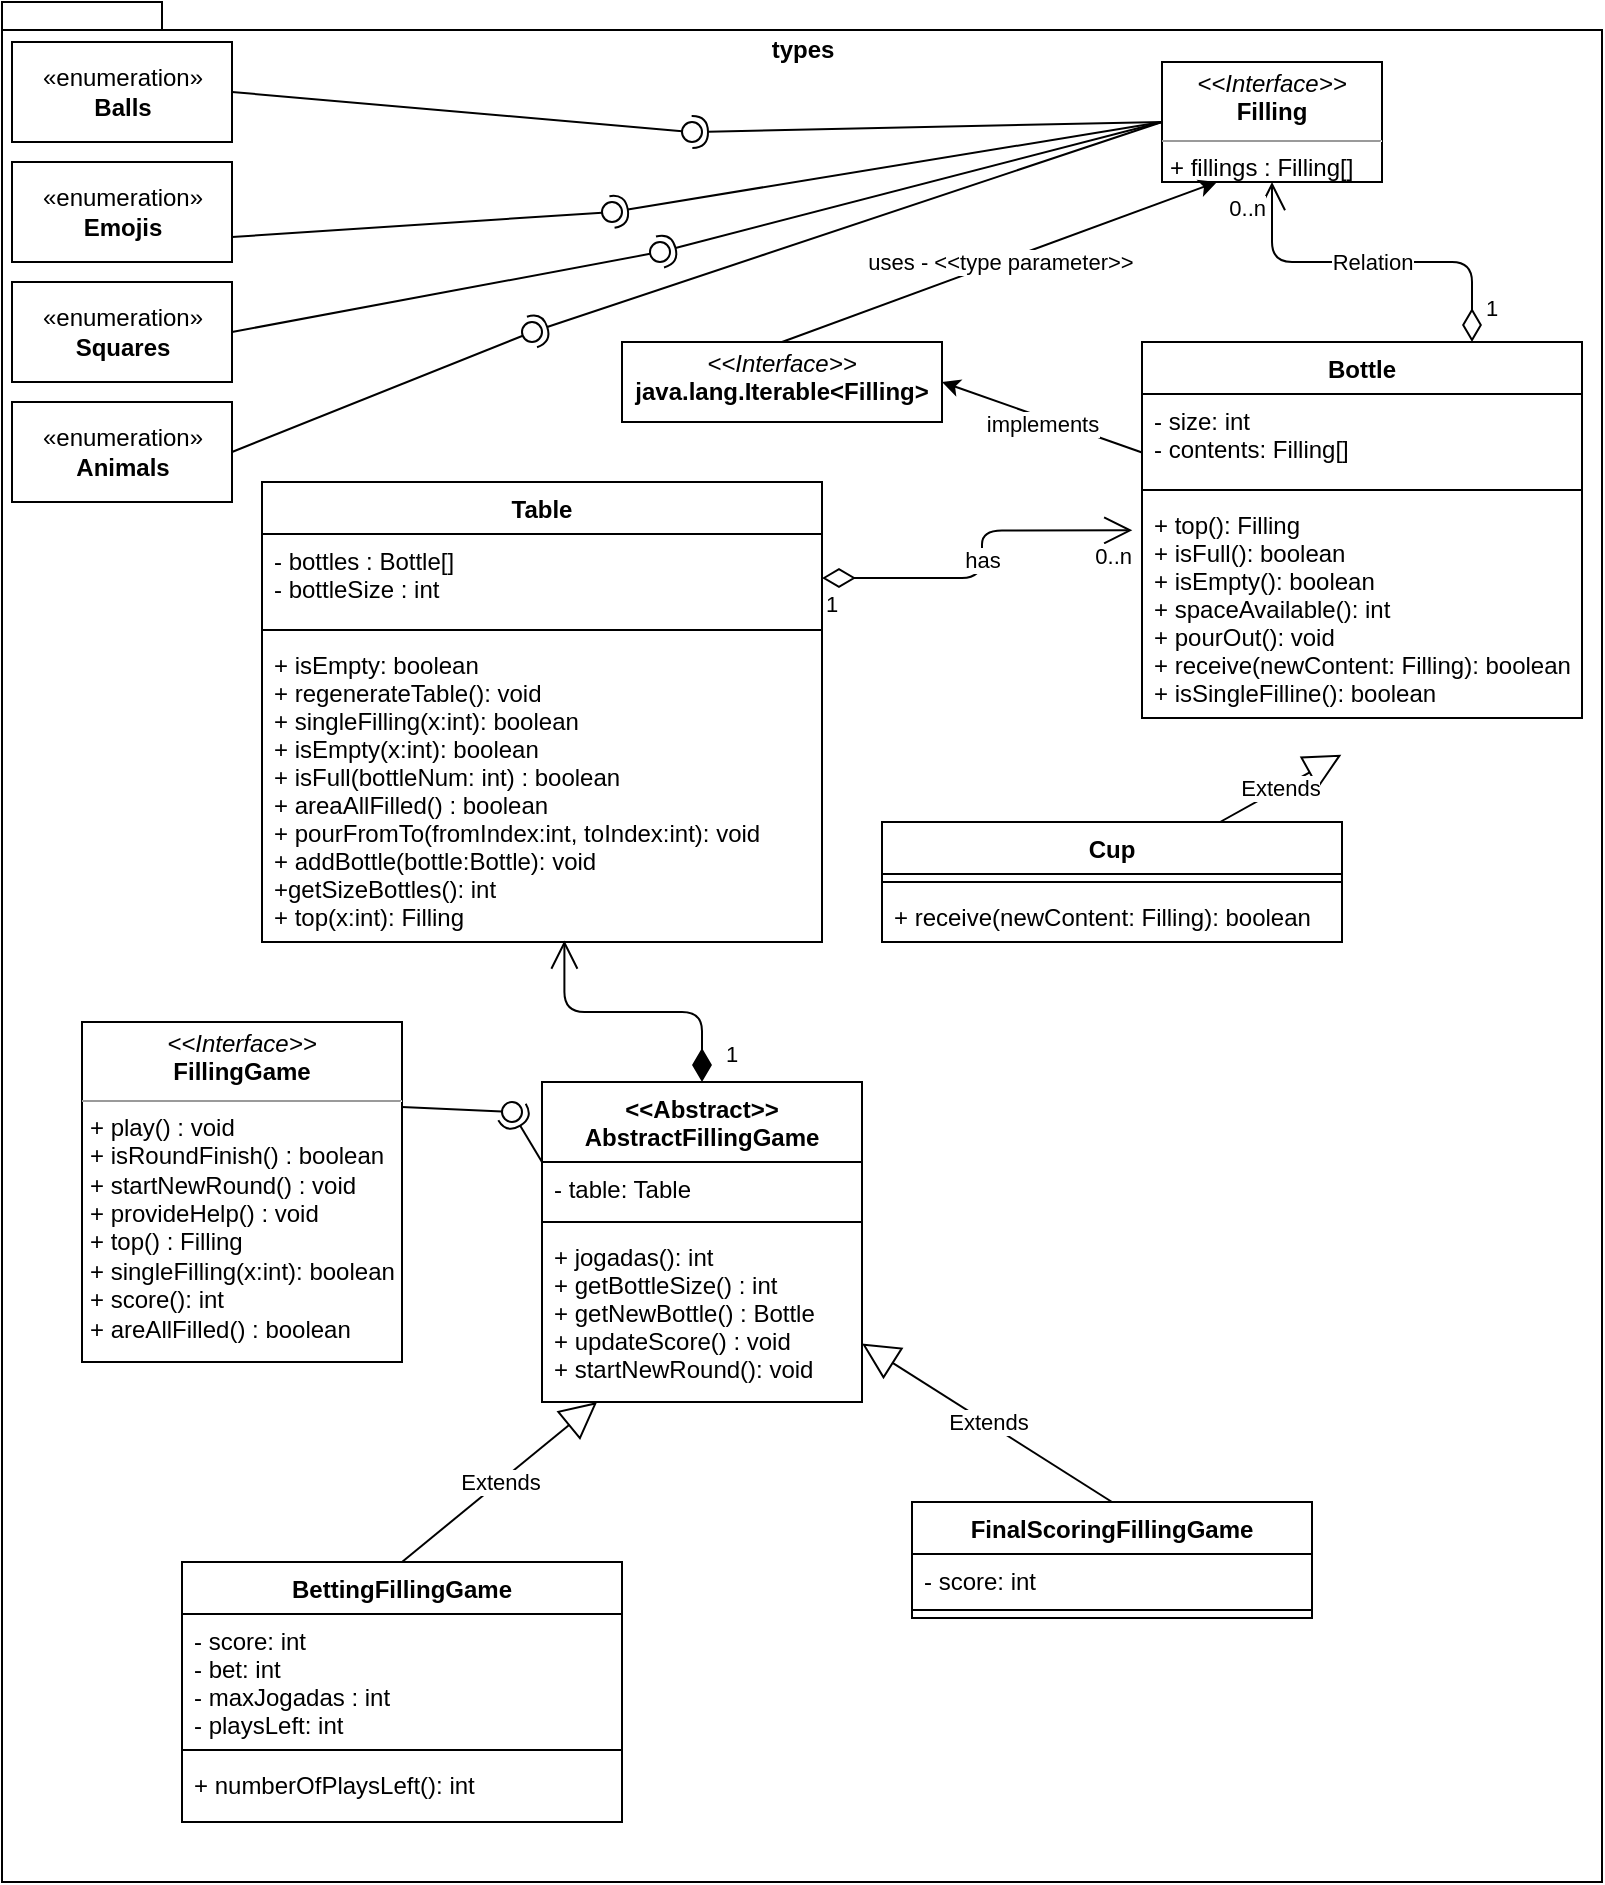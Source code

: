 <mxfile>
    <diagram id="LRD3oVfdMurfwdZFze9c" name="Page-1">
        <mxGraphModel dx="1093" dy="665" grid="1" gridSize="10" guides="1" tooltips="1" connect="1" arrows="1" fold="1" page="1" pageScale="1" pageWidth="827" pageHeight="1169" math="0" shadow="0">
            <root>
                <mxCell id="0"/>
                <mxCell id="1" parent="0"/>
                <mxCell id="22" value="types" style="shape=folder;fontStyle=1;spacingTop=10;tabWidth=40;tabHeight=14;tabPosition=left;html=1;align=center;horizontal=1;verticalAlign=top;" parent="1" vertex="1">
                    <mxGeometry x="10" y="10" width="800" height="940" as="geometry"/>
                </mxCell>
                <mxCell id="53" style="edgeStyle=none;html=1;entryX=1;entryY=0.5;entryDx=0;entryDy=0;" parent="1" source="17" target="52" edge="1">
                    <mxGeometry relative="1" as="geometry"/>
                </mxCell>
                <mxCell id="54" value="implements" style="edgeLabel;html=1;align=center;verticalAlign=middle;resizable=0;points=[];" parent="53" vertex="1" connectable="0">
                    <mxGeometry x="0.004" y="2" relative="1" as="geometry">
                        <mxPoint y="1" as="offset"/>
                    </mxGeometry>
                </mxCell>
                <mxCell id="17" value="Bottle" style="swimlane;fontStyle=1;align=center;verticalAlign=top;childLayout=stackLayout;horizontal=1;startSize=26;horizontalStack=0;resizeParent=1;resizeParentMax=0;resizeLast=0;collapsible=1;marginBottom=0;" parent="1" vertex="1">
                    <mxGeometry x="580" y="180" width="220" height="188" as="geometry">
                        <mxRectangle x="600" y="363" width="70" height="30" as="alternateBounds"/>
                    </mxGeometry>
                </mxCell>
                <mxCell id="18" value="- size: int&#10;- contents: Filling[]" style="text;strokeColor=none;fillColor=none;align=left;verticalAlign=top;spacingLeft=4;spacingRight=4;overflow=hidden;rotatable=0;points=[[0,0.5],[1,0.5]];portConstraint=eastwest;" parent="17" vertex="1">
                    <mxGeometry y="26" width="220" height="44" as="geometry"/>
                </mxCell>
                <mxCell id="19" value="" style="line;strokeWidth=1;fillColor=none;align=left;verticalAlign=middle;spacingTop=-1;spacingLeft=3;spacingRight=3;rotatable=0;labelPosition=right;points=[];portConstraint=eastwest;strokeColor=inherit;" parent="17" vertex="1">
                    <mxGeometry y="70" width="220" height="8" as="geometry"/>
                </mxCell>
                <mxCell id="20" value="+ top(): Filling&#10;+ isFull(): boolean&#10;+ isEmpty(): boolean&#10;+ spaceAvailable(): int&#10;+ pourOut(): void&#10;+ receive(newContent: Filling): boolean&#10;+ isSingleFilline(): boolean" style="text;strokeColor=none;fillColor=none;align=left;verticalAlign=top;spacingLeft=4;spacingRight=4;overflow=hidden;rotatable=0;points=[[0,0.5],[1,0.5]];portConstraint=eastwest;" parent="17" vertex="1">
                    <mxGeometry y="78" width="220" height="110" as="geometry"/>
                </mxCell>
                <mxCell id="21" value="&lt;p style=&quot;margin:0px;margin-top:4px;text-align:center;&quot;&gt;&lt;i&gt;&amp;lt;&amp;lt;Interface&amp;gt;&amp;gt;&lt;/i&gt;&lt;br&gt;&lt;b&gt;Filling&lt;/b&gt;&lt;/p&gt;&lt;hr size=&quot;1&quot;&gt;&lt;p style=&quot;margin:0px;margin-left:4px;&quot;&gt;+ fillings&lt;span style=&quot;background-color: initial;&quot;&gt;&amp;nbsp;: Filling[]&lt;/span&gt;&lt;br&gt;&lt;/p&gt;" style="verticalAlign=top;align=left;overflow=fill;fontSize=12;fontFamily=Helvetica;html=1;" parent="1" vertex="1">
                    <mxGeometry x="590" y="40" width="110" height="60" as="geometry"/>
                </mxCell>
                <mxCell id="29" value="«enumeration»&lt;br&gt;&lt;b&gt;Balls&lt;br&gt;&lt;/b&gt;" style="html=1;" parent="1" vertex="1">
                    <mxGeometry x="15" y="30" width="110" height="50" as="geometry"/>
                </mxCell>
                <mxCell id="30" value="«enumeration»&lt;br&gt;&lt;b&gt;Emojis&lt;br&gt;&lt;/b&gt;" style="html=1;" parent="1" vertex="1">
                    <mxGeometry x="15" y="90" width="110" height="50" as="geometry"/>
                </mxCell>
                <mxCell id="31" value="«enumeration»&lt;br&gt;&lt;b&gt;Squares&lt;br&gt;&lt;/b&gt;" style="html=1;" parent="1" vertex="1">
                    <mxGeometry x="15" y="150" width="110" height="50" as="geometry"/>
                </mxCell>
                <mxCell id="37" value="" style="rounded=0;orthogonalLoop=1;jettySize=auto;html=1;endArrow=none;endFill=0;sketch=0;sourcePerimeterSpacing=0;targetPerimeterSpacing=0;exitX=1;exitY=0.5;exitDx=0;exitDy=0;" parent="1" source="29" target="39" edge="1">
                    <mxGeometry relative="1" as="geometry">
                        <mxPoint x="350" y="105" as="sourcePoint"/>
                    </mxGeometry>
                </mxCell>
                <mxCell id="38" value="" style="rounded=0;orthogonalLoop=1;jettySize=auto;html=1;endArrow=halfCircle;endFill=0;entryX=0.5;entryY=0.5;endSize=6;strokeWidth=1;sketch=0;exitX=0;exitY=0.5;exitDx=0;exitDy=0;" parent="1" source="21" target="39" edge="1">
                    <mxGeometry relative="1" as="geometry">
                        <mxPoint x="390" y="105" as="sourcePoint"/>
                    </mxGeometry>
                </mxCell>
                <mxCell id="39" value="" style="ellipse;whiteSpace=wrap;html=1;align=center;aspect=fixed;resizable=0;points=[];outlineConnect=0;sketch=0;" parent="1" vertex="1">
                    <mxGeometry x="350" y="70" width="10" height="10" as="geometry"/>
                </mxCell>
                <mxCell id="40" value="" style="rounded=0;orthogonalLoop=1;jettySize=auto;html=1;endArrow=none;endFill=0;sketch=0;sourcePerimeterSpacing=0;targetPerimeterSpacing=0;exitX=1;exitY=0.75;exitDx=0;exitDy=0;" parent="1" source="30" target="42" edge="1">
                    <mxGeometry relative="1" as="geometry">
                        <mxPoint x="350" y="165" as="sourcePoint"/>
                    </mxGeometry>
                </mxCell>
                <mxCell id="41" value="" style="rounded=0;orthogonalLoop=1;jettySize=auto;html=1;endArrow=halfCircle;endFill=0;entryX=0.5;entryY=0.5;endSize=6;strokeWidth=1;sketch=0;exitX=0;exitY=0.5;exitDx=0;exitDy=0;" parent="1" source="21" target="42" edge="1">
                    <mxGeometry relative="1" as="geometry">
                        <mxPoint x="390" y="165" as="sourcePoint"/>
                    </mxGeometry>
                </mxCell>
                <mxCell id="42" value="" style="ellipse;whiteSpace=wrap;html=1;align=center;aspect=fixed;resizable=0;points=[];outlineConnect=0;sketch=0;" parent="1" vertex="1">
                    <mxGeometry x="310" y="110" width="10" height="10" as="geometry"/>
                </mxCell>
                <mxCell id="43" value="" style="rounded=0;orthogonalLoop=1;jettySize=auto;html=1;endArrow=none;endFill=0;sketch=0;sourcePerimeterSpacing=0;targetPerimeterSpacing=0;exitX=1;exitY=0.5;exitDx=0;exitDy=0;" parent="1" source="31" target="45" edge="1">
                    <mxGeometry relative="1" as="geometry">
                        <mxPoint x="350" y="215" as="sourcePoint"/>
                    </mxGeometry>
                </mxCell>
                <mxCell id="44" value="" style="rounded=0;orthogonalLoop=1;jettySize=auto;html=1;endArrow=halfCircle;endFill=0;entryX=0.5;entryY=0.5;endSize=6;strokeWidth=1;sketch=0;exitX=0;exitY=0.5;exitDx=0;exitDy=0;" parent="1" source="21" target="45" edge="1">
                    <mxGeometry relative="1" as="geometry">
                        <mxPoint x="390" y="215" as="sourcePoint"/>
                    </mxGeometry>
                </mxCell>
                <mxCell id="45" value="" style="ellipse;whiteSpace=wrap;html=1;align=center;aspect=fixed;resizable=0;points=[];outlineConnect=0;sketch=0;" parent="1" vertex="1">
                    <mxGeometry x="334" y="130" width="10" height="10" as="geometry"/>
                </mxCell>
                <mxCell id="46" value="«enumeration»&lt;br&gt;&lt;b&gt;Animals&lt;br&gt;&lt;/b&gt;" style="html=1;" parent="1" vertex="1">
                    <mxGeometry x="15" y="210" width="110" height="50" as="geometry"/>
                </mxCell>
                <mxCell id="47" value="" style="rounded=0;orthogonalLoop=1;jettySize=auto;html=1;endArrow=none;endFill=0;sketch=0;sourcePerimeterSpacing=0;targetPerimeterSpacing=0;exitX=1;exitY=0.5;exitDx=0;exitDy=0;" parent="1" source="46" target="49" edge="1">
                    <mxGeometry relative="1" as="geometry">
                        <mxPoint x="350" y="265" as="sourcePoint"/>
                    </mxGeometry>
                </mxCell>
                <mxCell id="48" value="" style="rounded=0;orthogonalLoop=1;jettySize=auto;html=1;endArrow=halfCircle;endFill=0;entryX=0.5;entryY=0.5;endSize=6;strokeWidth=1;sketch=0;exitX=0;exitY=0.5;exitDx=0;exitDy=0;" parent="1" source="21" target="49" edge="1">
                    <mxGeometry relative="1" as="geometry">
                        <mxPoint x="390" y="265" as="sourcePoint"/>
                    </mxGeometry>
                </mxCell>
                <mxCell id="49" value="" style="ellipse;whiteSpace=wrap;html=1;align=center;aspect=fixed;resizable=0;points=[];outlineConnect=0;sketch=0;" parent="1" vertex="1">
                    <mxGeometry x="270" y="170" width="10" height="10" as="geometry"/>
                </mxCell>
                <mxCell id="51" value="uses - &amp;lt;&amp;lt;type parameter&amp;gt;&amp;gt;" style="edgeStyle=none;html=1;entryX=0.25;entryY=1;entryDx=0;entryDy=0;exitX=0.5;exitY=0;exitDx=0;exitDy=0;" parent="1" source="52" target="21" edge="1">
                    <mxGeometry relative="1" as="geometry">
                        <mxPoint x="456.429" y="340" as="sourcePoint"/>
                    </mxGeometry>
                </mxCell>
                <mxCell id="52" value="&lt;p style=&quot;margin:0px;margin-top:4px;text-align:center;&quot;&gt;&lt;i&gt;&amp;lt;&amp;lt;Interface&amp;gt;&amp;gt;&lt;/i&gt;&lt;br&gt;&lt;b&gt;java.lang.Iterable&amp;lt;Filling&amp;gt;&lt;/b&gt;&lt;/p&gt;" style="verticalAlign=top;align=left;overflow=fill;fontSize=12;fontFamily=Helvetica;html=1;" parent="1" vertex="1">
                    <mxGeometry x="320" y="180" width="160" height="40" as="geometry"/>
                </mxCell>
                <mxCell id="55" value="Extends" style="endArrow=block;endSize=16;endFill=0;html=1;entryX=0.453;entryY=1.167;entryDx=0;entryDy=0;entryPerimeter=0;" parent="1" source="56" target="20" edge="1">
                    <mxGeometry width="160" relative="1" as="geometry">
                        <mxPoint x="390" y="510" as="sourcePoint"/>
                        <mxPoint x="550" y="510" as="targetPoint"/>
                    </mxGeometry>
                </mxCell>
                <mxCell id="56" value="Cup" style="swimlane;fontStyle=1;align=center;verticalAlign=top;childLayout=stackLayout;horizontal=1;startSize=26;horizontalStack=0;resizeParent=1;resizeParentMax=0;resizeLast=0;collapsible=1;marginBottom=0;" parent="1" vertex="1">
                    <mxGeometry x="450" y="420" width="230" height="60" as="geometry">
                        <mxRectangle x="600" y="363" width="70" height="30" as="alternateBounds"/>
                    </mxGeometry>
                </mxCell>
                <mxCell id="58" value="" style="line;strokeWidth=1;fillColor=none;align=left;verticalAlign=middle;spacingTop=-1;spacingLeft=3;spacingRight=3;rotatable=0;labelPosition=right;points=[];portConstraint=eastwest;strokeColor=inherit;" parent="56" vertex="1">
                    <mxGeometry y="26" width="230" height="8" as="geometry"/>
                </mxCell>
                <mxCell id="59" value="+ receive(newContent: Filling): boolean" style="text;strokeColor=none;fillColor=none;align=left;verticalAlign=top;spacingLeft=4;spacingRight=4;overflow=hidden;rotatable=0;points=[[0,0.5],[1,0.5]];portConstraint=eastwest;" parent="56" vertex="1">
                    <mxGeometry y="34" width="230" height="26" as="geometry"/>
                </mxCell>
                <mxCell id="60" value="Table" style="swimlane;fontStyle=1;align=center;verticalAlign=top;childLayout=stackLayout;horizontal=1;startSize=26;horizontalStack=0;resizeParent=1;resizeParentMax=0;resizeLast=0;collapsible=1;marginBottom=0;" parent="1" vertex="1">
                    <mxGeometry x="140" y="250" width="280" height="230" as="geometry">
                        <mxRectangle x="600" y="363" width="70" height="30" as="alternateBounds"/>
                    </mxGeometry>
                </mxCell>
                <mxCell id="61" value="- bottles : Bottle[]&#10;- bottleSize : int" style="text;strokeColor=none;fillColor=none;align=left;verticalAlign=top;spacingLeft=4;spacingRight=4;overflow=hidden;rotatable=0;points=[[0,0.5],[1,0.5]];portConstraint=eastwest;" parent="60" vertex="1">
                    <mxGeometry y="26" width="280" height="44" as="geometry"/>
                </mxCell>
                <mxCell id="62" value="" style="line;strokeWidth=1;fillColor=none;align=left;verticalAlign=middle;spacingTop=-1;spacingLeft=3;spacingRight=3;rotatable=0;labelPosition=right;points=[];portConstraint=eastwest;strokeColor=inherit;" parent="60" vertex="1">
                    <mxGeometry y="70" width="280" height="8" as="geometry"/>
                </mxCell>
                <mxCell id="69" value="+ isEmpty: boolean&#10;+ regenerateTable(): void&#10;+ singleFilling(x:int): boolean&#10;+ isEmpty(x:int): boolean&#10;+ isFull(bottleNum: int) : boolean&#10;+ areaAllFilled() : boolean&#10;+ pourFromTo(fromIndex:int, toIndex:int): void&#10;+ addBottle(bottle:Bottle): void&#10;+getSizeBottles(): int&#10;+ top(x:int): Filling" style="text;strokeColor=none;fillColor=none;align=left;verticalAlign=top;spacingLeft=4;spacingRight=4;overflow=hidden;rotatable=0;points=[[0,0.5],[1,0.5]];portConstraint=eastwest;" parent="60" vertex="1">
                    <mxGeometry y="78" width="280" height="152" as="geometry"/>
                </mxCell>
                <mxCell id="75" value="&lt;p style=&quot;margin:0px;margin-top:4px;text-align:center;&quot;&gt;&lt;i&gt;&amp;lt;&amp;lt;Interface&amp;gt;&amp;gt;&lt;/i&gt;&lt;br&gt;&lt;b&gt;FillingGame&lt;/b&gt;&lt;/p&gt;&lt;hr size=&quot;1&quot;&gt;&lt;p style=&quot;margin:0px;margin-left:4px;&quot;&gt;+ play() : void&lt;br&gt;+ isRoundFinish() : boolean&lt;/p&gt;&lt;p style=&quot;margin:0px;margin-left:4px;&quot;&gt;+ startNewRound() : void&lt;/p&gt;&lt;p style=&quot;margin:0px;margin-left:4px;&quot;&gt;+ provideHelp() : void&lt;/p&gt;&lt;p style=&quot;margin:0px;margin-left:4px;&quot;&gt;+ top() : Filling&lt;/p&gt;&lt;p style=&quot;margin:0px;margin-left:4px;&quot;&gt;+ singleFilling(x:int): boolean&lt;/p&gt;&lt;p style=&quot;margin:0px;margin-left:4px;&quot;&gt;+ score(): int&lt;/p&gt;&lt;p style=&quot;margin:0px;margin-left:4px;&quot;&gt;+ areAllFilled() : boolean&lt;/p&gt;" style="verticalAlign=top;align=left;overflow=fill;fontSize=12;fontFamily=Helvetica;html=1;" parent="1" vertex="1">
                    <mxGeometry x="50" y="520" width="160" height="170" as="geometry"/>
                </mxCell>
                <mxCell id="80" value="&lt;&lt;Abstract&gt;&gt;&#10;AbstractFillingGame" style="swimlane;fontStyle=1;align=center;verticalAlign=top;childLayout=stackLayout;horizontal=1;startSize=40;horizontalStack=0;resizeParent=1;resizeParentMax=0;resizeLast=0;collapsible=1;marginBottom=0;" vertex="1" parent="1">
                    <mxGeometry x="280" y="550" width="160" height="160" as="geometry"/>
                </mxCell>
                <mxCell id="81" value="- table: Table" style="text;strokeColor=none;fillColor=none;align=left;verticalAlign=top;spacingLeft=4;spacingRight=4;overflow=hidden;rotatable=0;points=[[0,0.5],[1,0.5]];portConstraint=eastwest;" vertex="1" parent="80">
                    <mxGeometry y="40" width="160" height="26" as="geometry"/>
                </mxCell>
                <mxCell id="82" value="" style="line;strokeWidth=1;fillColor=none;align=left;verticalAlign=middle;spacingTop=-1;spacingLeft=3;spacingRight=3;rotatable=0;labelPosition=right;points=[];portConstraint=eastwest;strokeColor=inherit;" vertex="1" parent="80">
                    <mxGeometry y="66" width="160" height="8" as="geometry"/>
                </mxCell>
                <mxCell id="83" value="+ jogadas(): int&#10;+ getBottleSize() : int&#10;+ getNewBottle() : Bottle&#10;+ updateScore() : void&#10;+ startNewRound(): void" style="text;strokeColor=none;fillColor=none;align=left;verticalAlign=top;spacingLeft=4;spacingRight=4;overflow=hidden;rotatable=0;points=[[0,0.5],[1,0.5]];portConstraint=eastwest;" vertex="1" parent="80">
                    <mxGeometry y="74" width="160" height="86" as="geometry"/>
                </mxCell>
                <mxCell id="95" value="" style="rounded=0;orthogonalLoop=1;jettySize=auto;html=1;endArrow=none;endFill=0;sketch=0;sourcePerimeterSpacing=0;targetPerimeterSpacing=0;exitX=1;exitY=0.25;exitDx=0;exitDy=0;" edge="1" target="97" parent="1" source="75">
                    <mxGeometry relative="1" as="geometry">
                        <mxPoint x="260" y="555" as="sourcePoint"/>
                    </mxGeometry>
                </mxCell>
                <mxCell id="96" value="" style="rounded=0;orthogonalLoop=1;jettySize=auto;html=1;endArrow=halfCircle;endFill=0;entryX=0.5;entryY=0.5;endSize=6;strokeWidth=1;sketch=0;exitX=0;exitY=0.25;exitDx=0;exitDy=0;" edge="1" target="97" parent="1" source="80">
                    <mxGeometry relative="1" as="geometry">
                        <mxPoint x="300" y="555" as="sourcePoint"/>
                    </mxGeometry>
                </mxCell>
                <mxCell id="97" value="" style="ellipse;whiteSpace=wrap;html=1;align=center;aspect=fixed;resizable=0;points=[];outlineConnect=0;sketch=0;" vertex="1" parent="1">
                    <mxGeometry x="260" y="560" width="10" height="10" as="geometry"/>
                </mxCell>
                <mxCell id="98" value="has" style="endArrow=open;html=1;endSize=12;startArrow=diamondThin;startSize=14;startFill=0;edgeStyle=orthogonalEdgeStyle;exitX=1;exitY=0.5;exitDx=0;exitDy=0;entryX=-0.022;entryY=0.147;entryDx=0;entryDy=0;entryPerimeter=0;" edge="1" parent="1" source="61" target="20">
                    <mxGeometry relative="1" as="geometry">
                        <mxPoint x="430" y="310" as="sourcePoint"/>
                        <mxPoint x="590" y="310" as="targetPoint"/>
                    </mxGeometry>
                </mxCell>
                <mxCell id="99" value="1" style="edgeLabel;resizable=0;html=1;align=left;verticalAlign=top;" connectable="0" vertex="1" parent="98">
                    <mxGeometry x="-1" relative="1" as="geometry"/>
                </mxCell>
                <mxCell id="100" value="0..n" style="edgeLabel;resizable=0;html=1;align=right;verticalAlign=top;" connectable="0" vertex="1" parent="98">
                    <mxGeometry x="1" relative="1" as="geometry"/>
                </mxCell>
                <mxCell id="102" value="Relation" style="endArrow=open;html=1;endSize=12;startArrow=diamondThin;startSize=14;startFill=0;edgeStyle=orthogonalEdgeStyle;exitX=0.75;exitY=0;exitDx=0;exitDy=0;" edge="1" parent="1" source="17" target="21">
                    <mxGeometry relative="1" as="geometry">
                        <mxPoint x="600" y="140" as="sourcePoint"/>
                        <mxPoint x="760" y="140" as="targetPoint"/>
                    </mxGeometry>
                </mxCell>
                <mxCell id="103" value="1" style="edgeLabel;resizable=0;html=1;align=left;verticalAlign=top;" connectable="0" vertex="1" parent="102">
                    <mxGeometry x="-1" relative="1" as="geometry">
                        <mxPoint x="5" y="-30" as="offset"/>
                    </mxGeometry>
                </mxCell>
                <mxCell id="104" value="0..n" style="edgeLabel;resizable=0;html=1;align=right;verticalAlign=top;" connectable="0" vertex="1" parent="102">
                    <mxGeometry x="1" relative="1" as="geometry">
                        <mxPoint x="-3" as="offset"/>
                    </mxGeometry>
                </mxCell>
                <mxCell id="105" value="1" style="endArrow=open;html=1;endSize=12;startArrow=diamondThin;startSize=14;startFill=1;edgeStyle=orthogonalEdgeStyle;align=left;verticalAlign=bottom;entryX=0.54;entryY=0.995;entryDx=0;entryDy=0;entryPerimeter=0;exitX=0.5;exitY=0;exitDx=0;exitDy=0;" edge="1" parent="1" source="80" target="69">
                    <mxGeometry x="-0.92" y="-10" relative="1" as="geometry">
                        <mxPoint x="370" y="740" as="sourcePoint"/>
                        <mxPoint x="530" y="740" as="targetPoint"/>
                        <mxPoint as="offset"/>
                    </mxGeometry>
                </mxCell>
                <mxCell id="109" value="Extends" style="endArrow=block;endSize=16;endFill=0;html=1;exitX=0.5;exitY=0;exitDx=0;exitDy=0;" edge="1" parent="1" source="110" target="80">
                    <mxGeometry width="160" relative="1" as="geometry">
                        <mxPoint x="629.059" y="430" as="sourcePoint"/>
                        <mxPoint x="689.66" y="396.37" as="targetPoint"/>
                    </mxGeometry>
                </mxCell>
                <mxCell id="110" value="FinalScoringFillingGame" style="swimlane;fontStyle=1;align=center;verticalAlign=top;childLayout=stackLayout;horizontal=1;startSize=26;horizontalStack=0;resizeParent=1;resizeParentMax=0;resizeLast=0;collapsible=1;marginBottom=0;" vertex="1" parent="1">
                    <mxGeometry x="465" y="760" width="200" height="58" as="geometry">
                        <mxRectangle x="600" y="363" width="70" height="30" as="alternateBounds"/>
                    </mxGeometry>
                </mxCell>
                <mxCell id="111" value="- score: int" style="text;strokeColor=none;fillColor=none;align=left;verticalAlign=top;spacingLeft=4;spacingRight=4;overflow=hidden;rotatable=0;points=[[0,0.5],[1,0.5]];portConstraint=eastwest;" vertex="1" parent="110">
                    <mxGeometry y="26" width="200" height="24" as="geometry"/>
                </mxCell>
                <mxCell id="112" value="" style="line;strokeWidth=1;fillColor=none;align=left;verticalAlign=middle;spacingTop=-1;spacingLeft=3;spacingRight=3;rotatable=0;labelPosition=right;points=[];portConstraint=eastwest;strokeColor=inherit;" vertex="1" parent="110">
                    <mxGeometry y="50" width="200" height="8" as="geometry"/>
                </mxCell>
                <mxCell id="118" value="BettingFillingGame" style="swimlane;fontStyle=1;align=center;verticalAlign=top;childLayout=stackLayout;horizontal=1;startSize=26;horizontalStack=0;resizeParent=1;resizeParentMax=0;resizeLast=0;collapsible=1;marginBottom=0;" vertex="1" parent="1">
                    <mxGeometry x="100" y="790" width="220" height="130" as="geometry">
                        <mxRectangle x="600" y="363" width="70" height="30" as="alternateBounds"/>
                    </mxGeometry>
                </mxCell>
                <mxCell id="119" value="- score: int&#10;- bet: int&#10;- maxJogadas : int&#10;- playsLeft: int" style="text;strokeColor=none;fillColor=none;align=left;verticalAlign=top;spacingLeft=4;spacingRight=4;overflow=hidden;rotatable=0;points=[[0,0.5],[1,0.5]];portConstraint=eastwest;" vertex="1" parent="118">
                    <mxGeometry y="26" width="220" height="64" as="geometry"/>
                </mxCell>
                <mxCell id="120" value="" style="line;strokeWidth=1;fillColor=none;align=left;verticalAlign=middle;spacingTop=-1;spacingLeft=3;spacingRight=3;rotatable=0;labelPosition=right;points=[];portConstraint=eastwest;strokeColor=inherit;" vertex="1" parent="118">
                    <mxGeometry y="90" width="220" height="8" as="geometry"/>
                </mxCell>
                <mxCell id="121" value="+ numberOfPlaysLeft(): int" style="text;strokeColor=none;fillColor=none;align=left;verticalAlign=top;spacingLeft=4;spacingRight=4;overflow=hidden;rotatable=0;points=[[0,0.5],[1,0.5]];portConstraint=eastwest;" vertex="1" parent="118">
                    <mxGeometry y="98" width="220" height="32" as="geometry"/>
                </mxCell>
                <mxCell id="122" value="Extends" style="endArrow=block;endSize=16;endFill=0;html=1;exitX=0.5;exitY=0;exitDx=0;exitDy=0;" edge="1" parent="1" source="118" target="83">
                    <mxGeometry width="160" relative="1" as="geometry">
                        <mxPoint x="400" y="900" as="sourcePoint"/>
                        <mxPoint x="560" y="900" as="targetPoint"/>
                    </mxGeometry>
                </mxCell>
            </root>
        </mxGraphModel>
    </diagram>
</mxfile>